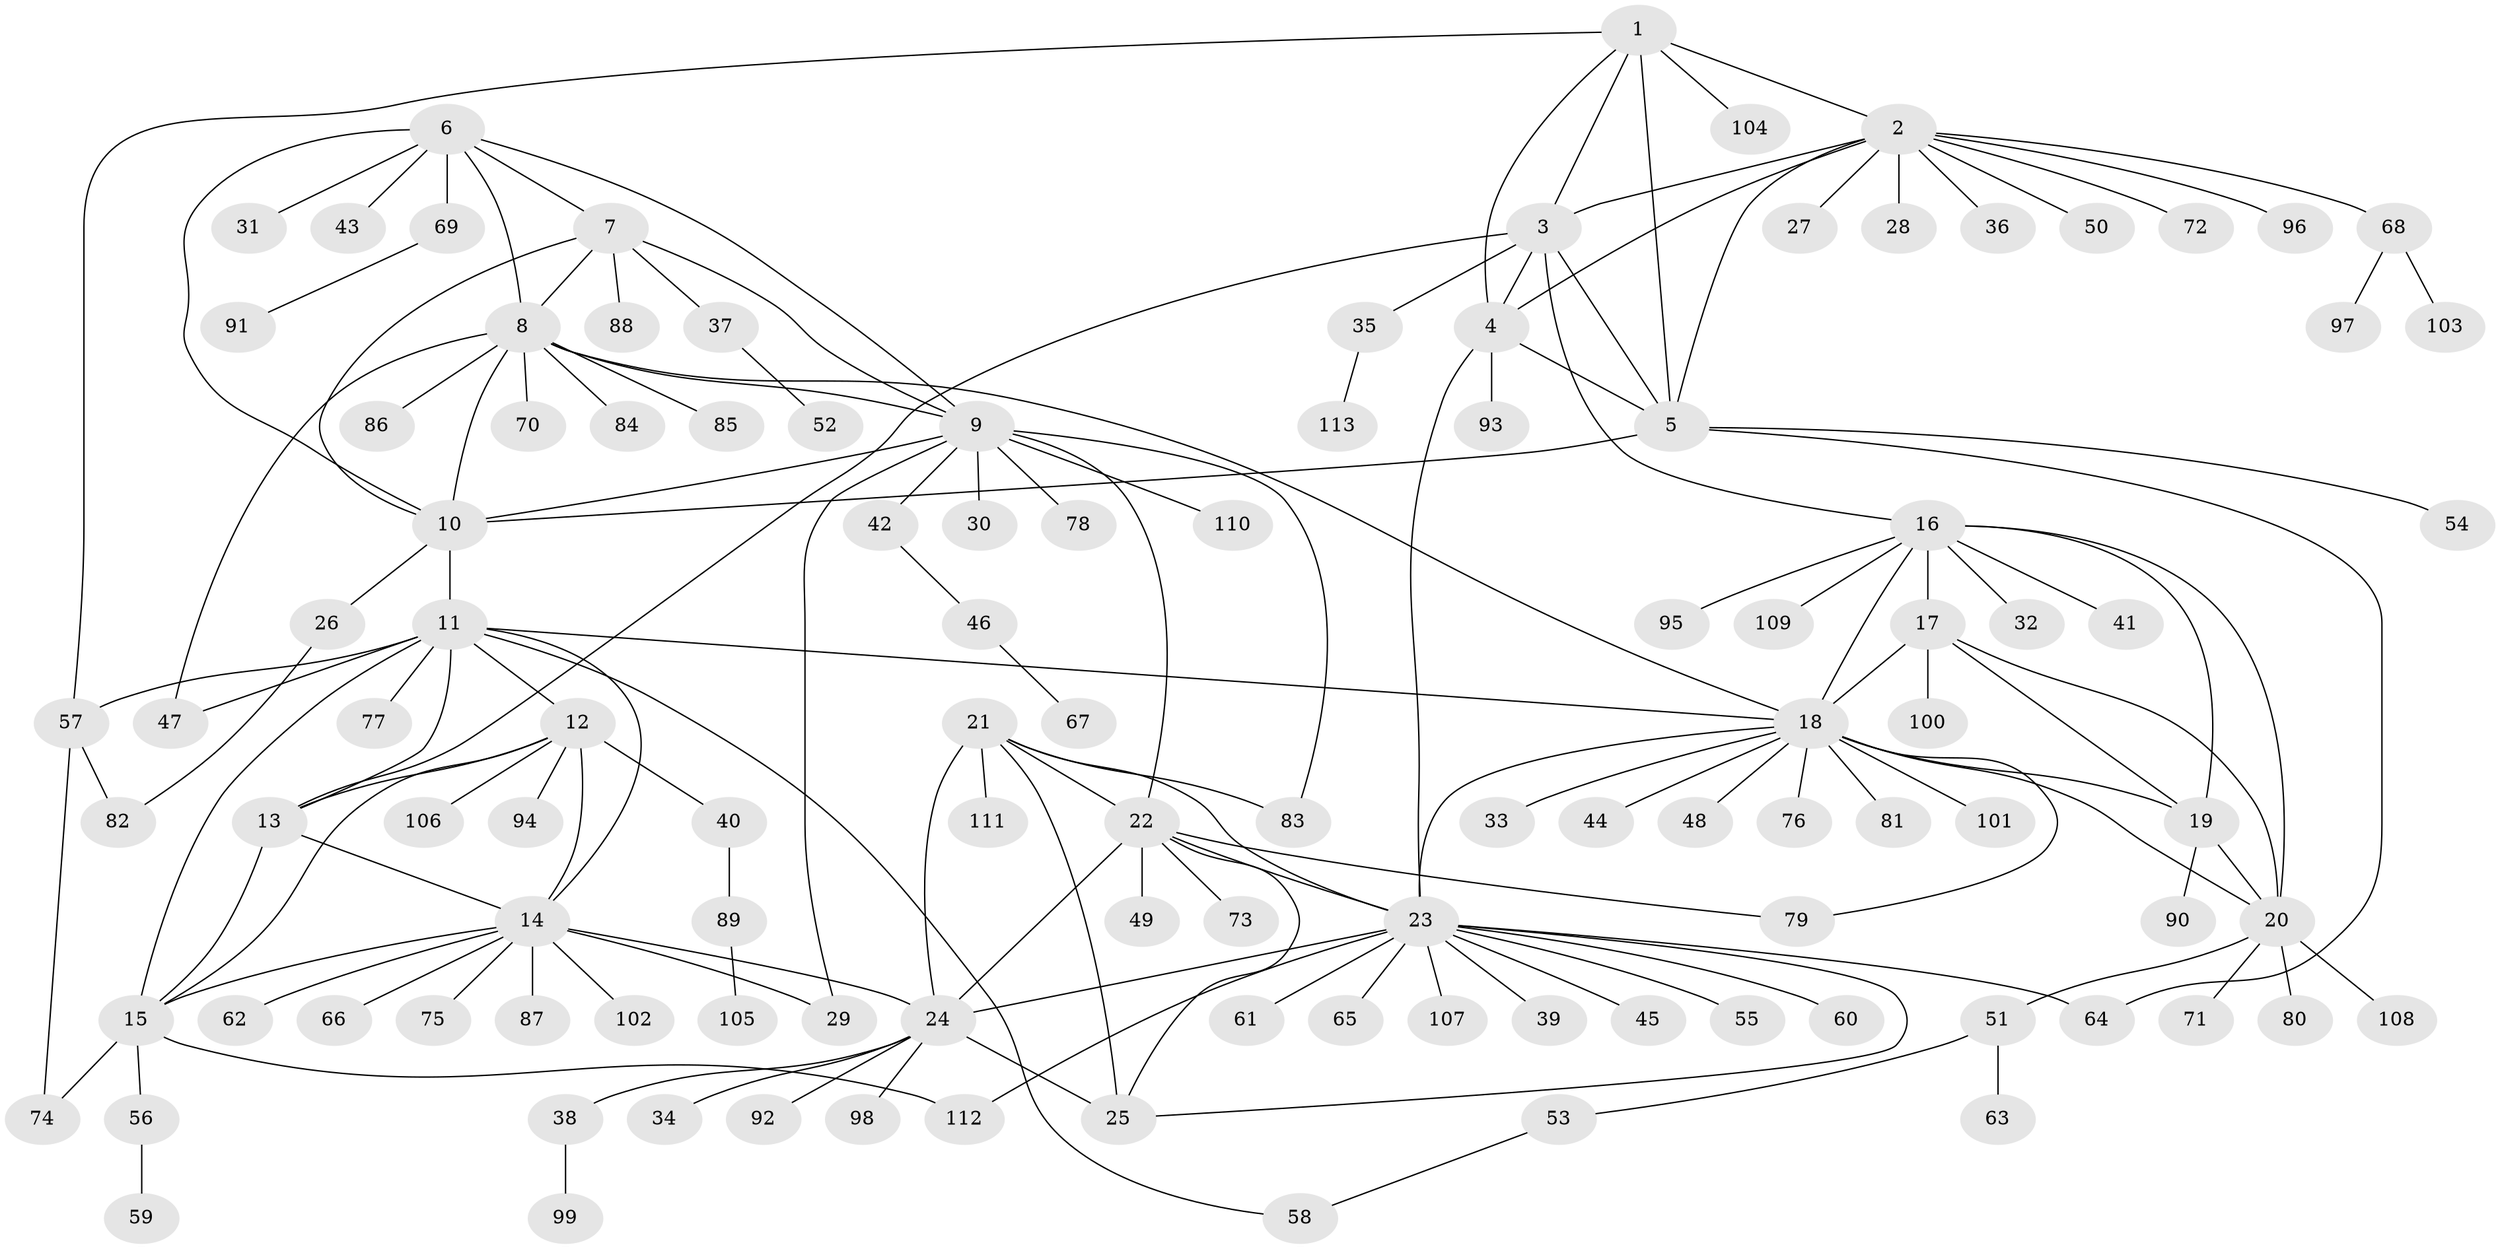 // coarse degree distribution, {3: 0.06060606060606061, 1: 0.8181818181818182, 2: 0.06060606060606061, 15: 0.030303030303030304, 12: 0.030303030303030304}
// Generated by graph-tools (version 1.1) at 2025/59/03/04/25 21:59:01]
// undirected, 113 vertices, 158 edges
graph export_dot {
graph [start="1"]
  node [color=gray90,style=filled];
  1;
  2;
  3;
  4;
  5;
  6;
  7;
  8;
  9;
  10;
  11;
  12;
  13;
  14;
  15;
  16;
  17;
  18;
  19;
  20;
  21;
  22;
  23;
  24;
  25;
  26;
  27;
  28;
  29;
  30;
  31;
  32;
  33;
  34;
  35;
  36;
  37;
  38;
  39;
  40;
  41;
  42;
  43;
  44;
  45;
  46;
  47;
  48;
  49;
  50;
  51;
  52;
  53;
  54;
  55;
  56;
  57;
  58;
  59;
  60;
  61;
  62;
  63;
  64;
  65;
  66;
  67;
  68;
  69;
  70;
  71;
  72;
  73;
  74;
  75;
  76;
  77;
  78;
  79;
  80;
  81;
  82;
  83;
  84;
  85;
  86;
  87;
  88;
  89;
  90;
  91;
  92;
  93;
  94;
  95;
  96;
  97;
  98;
  99;
  100;
  101;
  102;
  103;
  104;
  105;
  106;
  107;
  108;
  109;
  110;
  111;
  112;
  113;
  1 -- 2;
  1 -- 3;
  1 -- 4;
  1 -- 5;
  1 -- 57;
  1 -- 104;
  2 -- 3;
  2 -- 4;
  2 -- 5;
  2 -- 27;
  2 -- 28;
  2 -- 36;
  2 -- 50;
  2 -- 68;
  2 -- 72;
  2 -- 96;
  3 -- 4;
  3 -- 5;
  3 -- 13;
  3 -- 16;
  3 -- 35;
  4 -- 5;
  4 -- 23;
  4 -- 93;
  5 -- 10;
  5 -- 54;
  5 -- 64;
  6 -- 7;
  6 -- 8;
  6 -- 9;
  6 -- 10;
  6 -- 31;
  6 -- 43;
  6 -- 69;
  7 -- 8;
  7 -- 9;
  7 -- 10;
  7 -- 37;
  7 -- 88;
  8 -- 9;
  8 -- 10;
  8 -- 18;
  8 -- 47;
  8 -- 70;
  8 -- 84;
  8 -- 85;
  8 -- 86;
  9 -- 10;
  9 -- 22;
  9 -- 29;
  9 -- 30;
  9 -- 42;
  9 -- 78;
  9 -- 83;
  9 -- 110;
  10 -- 11;
  10 -- 26;
  11 -- 12;
  11 -- 13;
  11 -- 14;
  11 -- 15;
  11 -- 18;
  11 -- 47;
  11 -- 57;
  11 -- 58;
  11 -- 77;
  12 -- 13;
  12 -- 14;
  12 -- 15;
  12 -- 40;
  12 -- 94;
  12 -- 106;
  13 -- 14;
  13 -- 15;
  14 -- 15;
  14 -- 24;
  14 -- 29;
  14 -- 62;
  14 -- 66;
  14 -- 75;
  14 -- 87;
  14 -- 102;
  15 -- 56;
  15 -- 74;
  15 -- 112;
  16 -- 17;
  16 -- 18;
  16 -- 19;
  16 -- 20;
  16 -- 32;
  16 -- 41;
  16 -- 95;
  16 -- 109;
  17 -- 18;
  17 -- 19;
  17 -- 20;
  17 -- 100;
  18 -- 19;
  18 -- 20;
  18 -- 23;
  18 -- 33;
  18 -- 44;
  18 -- 48;
  18 -- 76;
  18 -- 79;
  18 -- 81;
  18 -- 101;
  19 -- 20;
  19 -- 90;
  20 -- 51;
  20 -- 71;
  20 -- 80;
  20 -- 108;
  21 -- 22;
  21 -- 23;
  21 -- 24;
  21 -- 25;
  21 -- 83;
  21 -- 111;
  22 -- 23;
  22 -- 24;
  22 -- 25;
  22 -- 49;
  22 -- 73;
  22 -- 79;
  23 -- 24;
  23 -- 25;
  23 -- 39;
  23 -- 45;
  23 -- 55;
  23 -- 60;
  23 -- 61;
  23 -- 64;
  23 -- 65;
  23 -- 107;
  23 -- 112;
  24 -- 25;
  24 -- 34;
  24 -- 38;
  24 -- 92;
  24 -- 98;
  26 -- 82;
  35 -- 113;
  37 -- 52;
  38 -- 99;
  40 -- 89;
  42 -- 46;
  46 -- 67;
  51 -- 53;
  51 -- 63;
  53 -- 58;
  56 -- 59;
  57 -- 74;
  57 -- 82;
  68 -- 97;
  68 -- 103;
  69 -- 91;
  89 -- 105;
}
